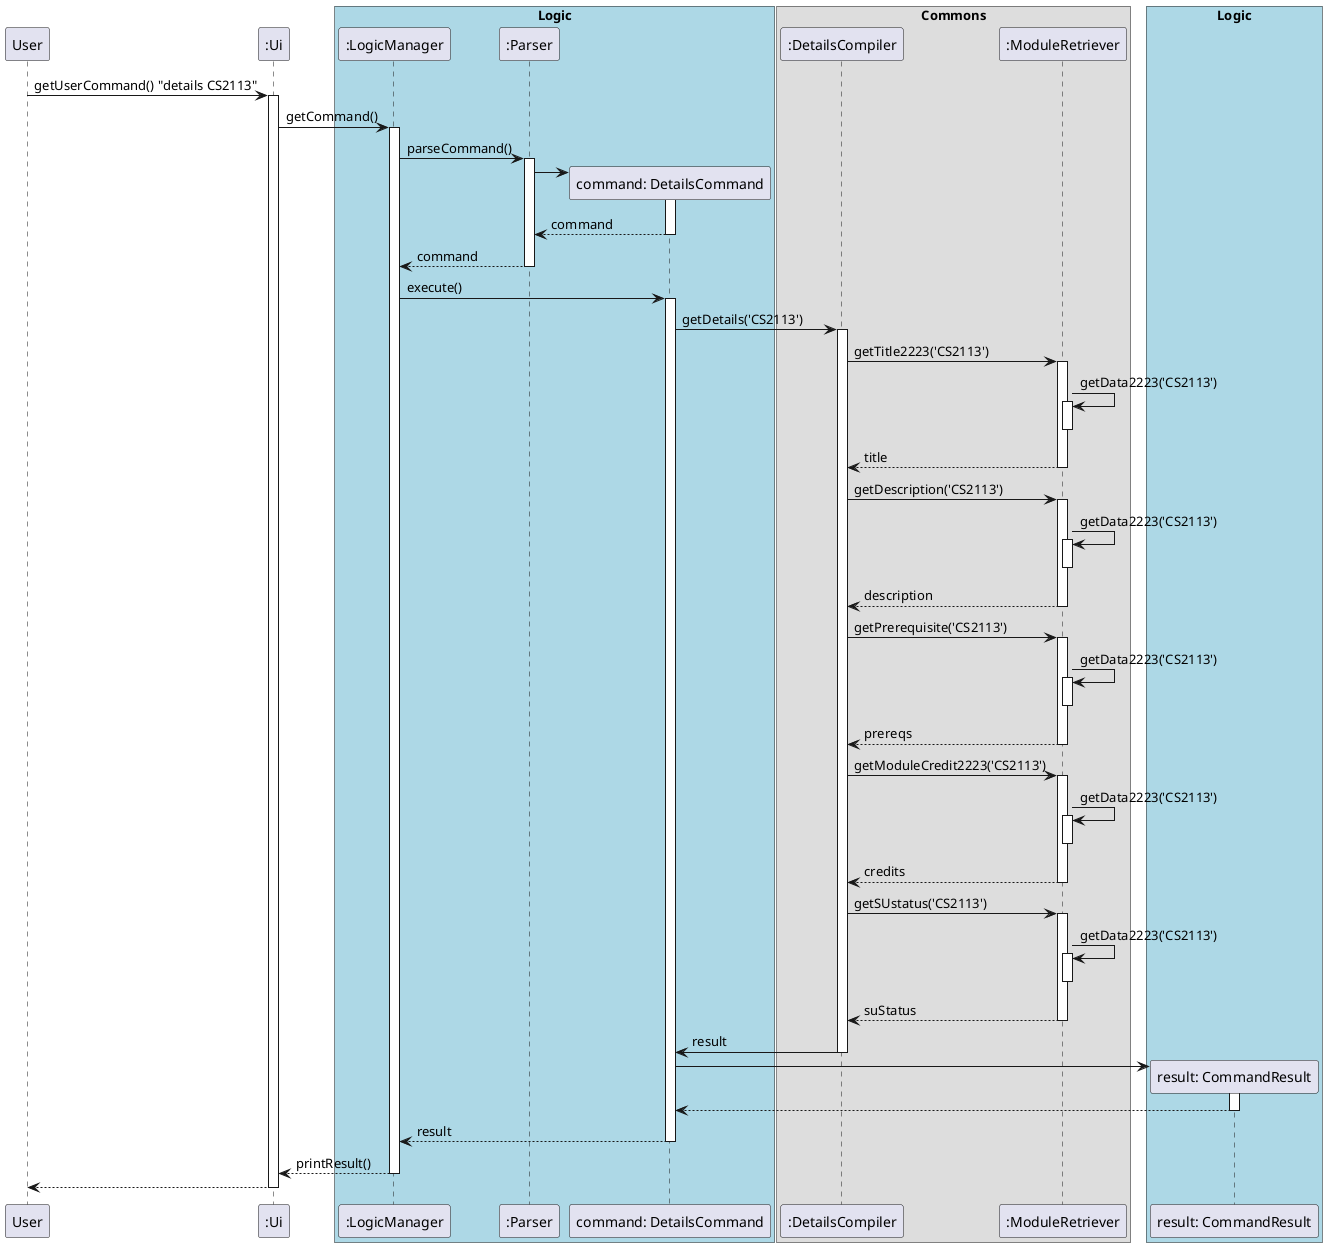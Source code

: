 @startuml
participant User
participant ":Ui" as Ui

box "Logic" #LightBlue
participant ":LogicManager" as LogicManager
participant ":Parser" as Parser
participant "command: DetailsCommand" as DetailsCommand
box "Commons"
participant ":DetailsCompiler" as DetailsCompiler
participant ":ModuleRetriever" as ModuleRetriever
end box
participant "result: CommandResult" as CommandResult
end box

box "Model" #LightPink

end box


User -> Ui: getUserCommand() "details CS2113"
activate Ui

Ui -> LogicManager: getCommand()
activate LogicManager

LogicManager -> Parser: parseCommand()
activate Parser

create DetailsCommand
Parser -> DetailsCommand
activate DetailsCommand

DetailsCommand --> Parser: command
deactivate DetailsCommand

Parser --> LogicManager: command
deactivate Parser


LogicManager -> DetailsCommand: execute()
activate DetailsCommand






DetailsCommand -> DetailsCompiler: getDetails('CS2113')
activate DetailsCompiler

DetailsCompiler -> ModuleRetriever: getTitle2223('CS2113')
activate ModuleRetriever
ModuleRetriever -> ModuleRetriever: getData2223('CS2113')
activate ModuleRetriever
deactivate ModuleRetriever
ModuleRetriever --> DetailsCompiler: title
deactivate ModuleRetriever

DetailsCompiler -> ModuleRetriever: getDescription('CS2113')
activate ModuleRetriever
ModuleRetriever -> ModuleRetriever: getData2223('CS2113')
activate ModuleRetriever
deactivate ModuleRetriever
ModuleRetriever --> DetailsCompiler: description
deactivate ModuleRetriever


DetailsCompiler -> ModuleRetriever: getPrerequisite('CS2113')
activate ModuleRetriever
ModuleRetriever -> ModuleRetriever: getData2223('CS2113')
activate ModuleRetriever
deactivate ModuleRetriever
ModuleRetriever --> DetailsCompiler: prereqs
deactivate ModuleRetriever


DetailsCompiler -> ModuleRetriever: getModuleCredit2223('CS2113')
activate ModuleRetriever
ModuleRetriever -> ModuleRetriever: getData2223('CS2113')
activate ModuleRetriever
deactivate ModuleRetriever
ModuleRetriever --> DetailsCompiler: credits
deactivate ModuleRetriever

DetailsCompiler -> ModuleRetriever: getSUstatus('CS2113')
activate ModuleRetriever
ModuleRetriever -> ModuleRetriever: getData2223('CS2113')
activate ModuleRetriever
deactivate ModuleRetriever
ModuleRetriever --> DetailsCompiler: suStatus
deactivate ModuleRetriever

DetailsCompiler -> DetailsCommand: result
deactivate DetailsCompiler

create CommandResult
DetailsCommand -> CommandResult
activate CommandResult
CommandResult --> DetailsCommand
deactivate CommandResult

DetailsCommand --> LogicManager: result
deactivate DetailsCommand

LogicManager --> Ui: printResult()
deactivate LogicManager

Ui --> User
deactivate Ui

@enduml
